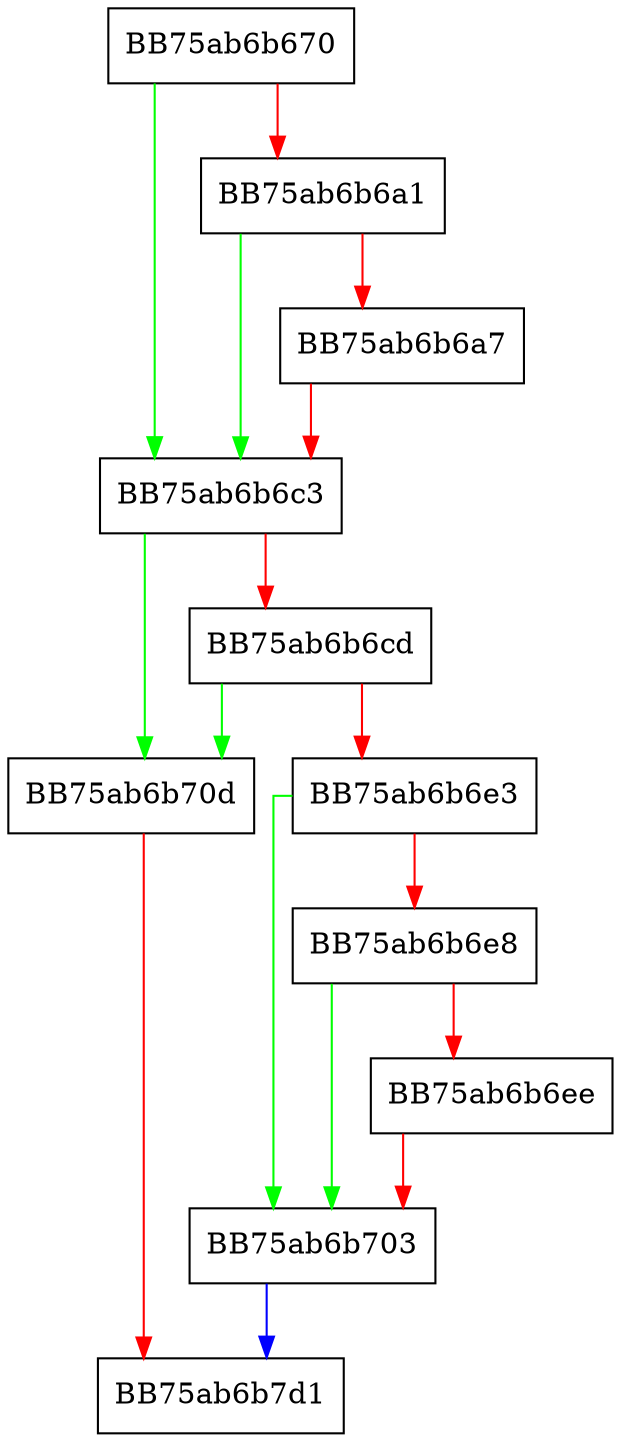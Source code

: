 digraph WriteSQLite {
  node [shape="box"];
  graph [splines=ortho];
  BB75ab6b670 -> BB75ab6b6c3 [color="green"];
  BB75ab6b670 -> BB75ab6b6a1 [color="red"];
  BB75ab6b6a1 -> BB75ab6b6c3 [color="green"];
  BB75ab6b6a1 -> BB75ab6b6a7 [color="red"];
  BB75ab6b6a7 -> BB75ab6b6c3 [color="red"];
  BB75ab6b6c3 -> BB75ab6b70d [color="green"];
  BB75ab6b6c3 -> BB75ab6b6cd [color="red"];
  BB75ab6b6cd -> BB75ab6b70d [color="green"];
  BB75ab6b6cd -> BB75ab6b6e3 [color="red"];
  BB75ab6b6e3 -> BB75ab6b703 [color="green"];
  BB75ab6b6e3 -> BB75ab6b6e8 [color="red"];
  BB75ab6b6e8 -> BB75ab6b703 [color="green"];
  BB75ab6b6e8 -> BB75ab6b6ee [color="red"];
  BB75ab6b6ee -> BB75ab6b703 [color="red"];
  BB75ab6b703 -> BB75ab6b7d1 [color="blue"];
  BB75ab6b70d -> BB75ab6b7d1 [color="red"];
}